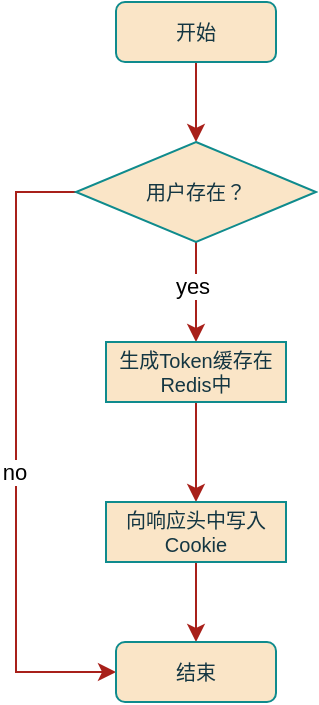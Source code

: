<mxfile version="28.0.7">
  <diagram name="第 1 页" id="pDh1MaaMRWO0j-szB_NV">
    <mxGraphModel dx="815" dy="29" grid="1" gridSize="10" guides="1" tooltips="1" connect="1" arrows="1" fold="1" page="0" pageScale="1" pageWidth="827" pageHeight="1169" math="0" shadow="0">
      <root>
        <mxCell id="0" />
        <mxCell id="1" parent="0" />
        <mxCell id="ddrYuGQ9klJX5eJ3XwgI-3" style="edgeStyle=orthogonalEdgeStyle;rounded=0;orthogonalLoop=1;jettySize=auto;html=1;exitX=0.5;exitY=1;exitDx=0;exitDy=0;entryX=0.5;entryY=0;entryDx=0;entryDy=0;fontSize=10;labelBackgroundColor=none;strokeColor=#A8201A;fontColor=default;" edge="1" parent="1" source="ddrYuGQ9klJX5eJ3XwgI-1" target="ddrYuGQ9klJX5eJ3XwgI-2">
          <mxGeometry relative="1" as="geometry" />
        </mxCell>
        <mxCell id="ddrYuGQ9klJX5eJ3XwgI-1" value="开始" style="rounded=1;whiteSpace=wrap;html=1;fontSize=10;labelBackgroundColor=none;fillColor=#FAE5C7;strokeColor=#0F8B8D;fontColor=#143642;" vertex="1" parent="1">
          <mxGeometry x="90" y="480" width="80" height="30" as="geometry" />
        </mxCell>
        <mxCell id="ddrYuGQ9klJX5eJ3XwgI-5" style="edgeStyle=orthogonalEdgeStyle;rounded=0;orthogonalLoop=1;jettySize=auto;html=1;exitX=0.5;exitY=1;exitDx=0;exitDy=0;entryX=0.5;entryY=0;entryDx=0;entryDy=0;labelBackgroundColor=none;strokeColor=#A8201A;fontColor=default;" edge="1" parent="1" source="ddrYuGQ9klJX5eJ3XwgI-2" target="ddrYuGQ9klJX5eJ3XwgI-4">
          <mxGeometry relative="1" as="geometry" />
        </mxCell>
        <mxCell id="ddrYuGQ9klJX5eJ3XwgI-14" value="yes" style="edgeLabel;html=1;align=center;verticalAlign=middle;resizable=0;points=[];" vertex="1" connectable="0" parent="ddrYuGQ9klJX5eJ3XwgI-5">
          <mxGeometry x="-0.126" y="-2" relative="1" as="geometry">
            <mxPoint as="offset" />
          </mxGeometry>
        </mxCell>
        <mxCell id="ddrYuGQ9klJX5eJ3XwgI-11" style="edgeStyle=orthogonalEdgeStyle;rounded=0;orthogonalLoop=1;jettySize=auto;html=1;exitX=0;exitY=0.5;exitDx=0;exitDy=0;entryX=0;entryY=0.5;entryDx=0;entryDy=0;labelBackgroundColor=none;strokeColor=#A8201A;fontColor=default;" edge="1" parent="1" source="ddrYuGQ9klJX5eJ3XwgI-2" target="ddrYuGQ9klJX5eJ3XwgI-9">
          <mxGeometry relative="1" as="geometry">
            <Array as="points">
              <mxPoint x="40" y="575" />
              <mxPoint x="40" y="815" />
            </Array>
          </mxGeometry>
        </mxCell>
        <mxCell id="ddrYuGQ9klJX5eJ3XwgI-13" value="no" style="edgeLabel;html=1;align=center;verticalAlign=middle;resizable=0;points=[];" vertex="1" connectable="0" parent="ddrYuGQ9klJX5eJ3XwgI-11">
          <mxGeometry x="0.062" y="-1" relative="1" as="geometry">
            <mxPoint as="offset" />
          </mxGeometry>
        </mxCell>
        <mxCell id="ddrYuGQ9klJX5eJ3XwgI-2" value="用户存在？" style="rhombus;whiteSpace=wrap;html=1;fontSize=10;labelBackgroundColor=none;fillColor=#FAE5C7;strokeColor=#0F8B8D;fontColor=#143642;" vertex="1" parent="1">
          <mxGeometry x="70" y="550" width="120" height="50" as="geometry" />
        </mxCell>
        <mxCell id="ddrYuGQ9klJX5eJ3XwgI-8" style="edgeStyle=orthogonalEdgeStyle;rounded=0;orthogonalLoop=1;jettySize=auto;html=1;exitX=0.5;exitY=1;exitDx=0;exitDy=0;entryX=0.5;entryY=0;entryDx=0;entryDy=0;labelBackgroundColor=none;strokeColor=#A8201A;fontColor=default;" edge="1" parent="1" source="ddrYuGQ9klJX5eJ3XwgI-4" target="ddrYuGQ9klJX5eJ3XwgI-7">
          <mxGeometry relative="1" as="geometry" />
        </mxCell>
        <mxCell id="ddrYuGQ9klJX5eJ3XwgI-4" value="生成Token缓存在Redis中" style="rounded=0;whiteSpace=wrap;html=1;fontSize=10;labelBackgroundColor=none;fillColor=#FAE5C7;strokeColor=#0F8B8D;fontColor=#143642;" vertex="1" parent="1">
          <mxGeometry x="85" y="650" width="90" height="30" as="geometry" />
        </mxCell>
        <mxCell id="ddrYuGQ9klJX5eJ3XwgI-10" style="edgeStyle=orthogonalEdgeStyle;rounded=0;orthogonalLoop=1;jettySize=auto;html=1;exitX=0.5;exitY=1;exitDx=0;exitDy=0;entryX=0.5;entryY=0;entryDx=0;entryDy=0;labelBackgroundColor=none;strokeColor=#A8201A;fontColor=default;" edge="1" parent="1" source="ddrYuGQ9klJX5eJ3XwgI-7" target="ddrYuGQ9klJX5eJ3XwgI-9">
          <mxGeometry relative="1" as="geometry" />
        </mxCell>
        <mxCell id="ddrYuGQ9klJX5eJ3XwgI-7" value="向响应头中写入Cookie" style="rounded=0;whiteSpace=wrap;html=1;fontSize=10;labelBackgroundColor=none;fillColor=#FAE5C7;strokeColor=#0F8B8D;fontColor=#143642;" vertex="1" parent="1">
          <mxGeometry x="85" y="730" width="90" height="30" as="geometry" />
        </mxCell>
        <mxCell id="ddrYuGQ9klJX5eJ3XwgI-9" value="结束" style="rounded=1;whiteSpace=wrap;html=1;fontSize=10;labelBackgroundColor=none;fillColor=#FAE5C7;strokeColor=#0F8B8D;fontColor=#143642;" vertex="1" parent="1">
          <mxGeometry x="90" y="800" width="80" height="30" as="geometry" />
        </mxCell>
      </root>
    </mxGraphModel>
  </diagram>
</mxfile>
